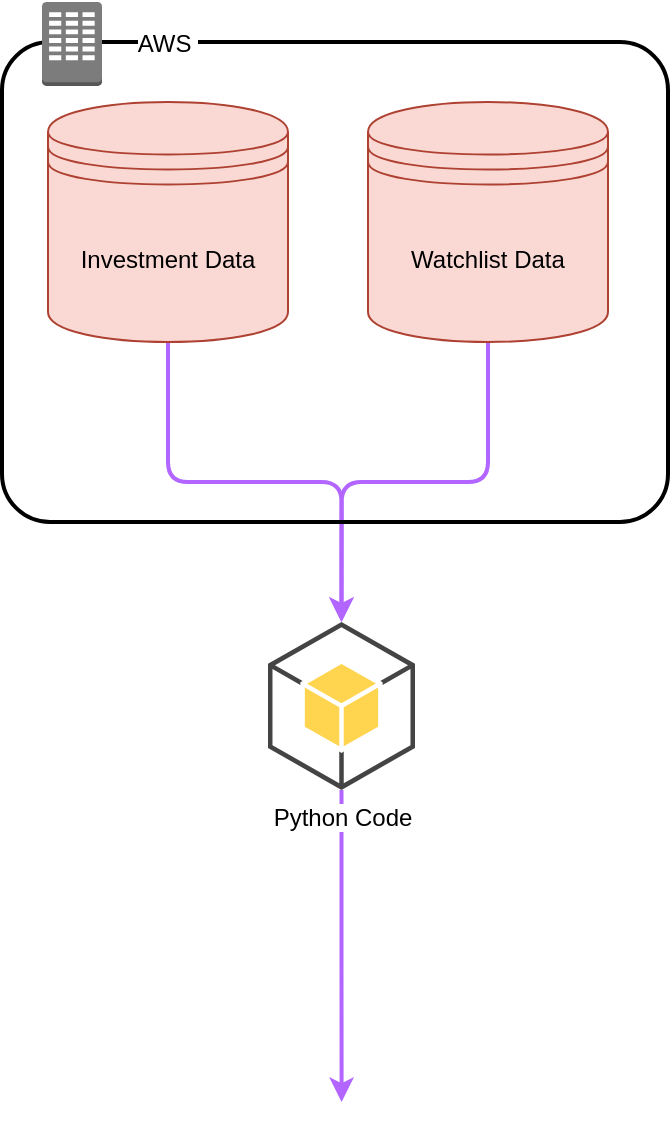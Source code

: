 <mxfile>
    <diagram id="0MWgFGEPStURBBvmnTE2" name="Page-1">
        <mxGraphModel dx="786" dy="787" grid="1" gridSize="10" guides="1" tooltips="1" connect="1" arrows="1" fold="1" page="1" pageScale="1" pageWidth="850" pageHeight="1100" math="0" shadow="0">
            <root>
                <mxCell id="0"/>
                <mxCell id="1" parent="0"/>
                <mxCell id="8" style="edgeStyle=orthogonalEdgeStyle;html=1;entryX=0.5;entryY=0;entryDx=0;entryDy=0;entryPerimeter=0;fontColor=#000000;strokeWidth=2;strokeColor=#B266FF;" edge="1" parent="1" source="2" target="6">
                    <mxGeometry relative="1" as="geometry"/>
                </mxCell>
                <mxCell id="2" value="&lt;font color=&quot;#000000&quot;&gt;Investment Data&lt;/font&gt;" style="shape=datastore;whiteSpace=wrap;html=1;fillColor=#fad9d5;strokeColor=#ae4132;" vertex="1" parent="1">
                    <mxGeometry x="40" y="160" width="120" height="120" as="geometry"/>
                </mxCell>
                <mxCell id="9" style="edgeStyle=orthogonalEdgeStyle;html=1;entryX=0.5;entryY=0;entryDx=0;entryDy=0;entryPerimeter=0;fontColor=#000000;strokeWidth=2;strokeColor=#B266FF;" edge="1" parent="1" source="3" target="6">
                    <mxGeometry relative="1" as="geometry"/>
                </mxCell>
                <mxCell id="3" value="&lt;font color=&quot;#000000&quot;&gt;Watchlist Data&lt;/font&gt;" style="shape=datastore;whiteSpace=wrap;html=1;fillColor=#fad9d5;strokeColor=#ae4132;" vertex="1" parent="1">
                    <mxGeometry x="200" y="160" width="120" height="120" as="geometry"/>
                </mxCell>
                <mxCell id="10" style="edgeStyle=orthogonalEdgeStyle;html=1;strokeColor=#B266FF;strokeWidth=2;fontColor=#000000;" edge="1" parent="1" source="6">
                    <mxGeometry relative="1" as="geometry">
                        <mxPoint x="186.8" y="660" as="targetPoint"/>
                    </mxGeometry>
                </mxCell>
                <mxCell id="6" value="&lt;span style=&quot;background-color: rgb(255, 255, 255);&quot;&gt;Python Code&lt;/span&gt;" style="outlineConnect=0;dashed=0;verticalLabelPosition=bottom;verticalAlign=top;align=center;html=1;shape=mxgraph.aws3.android;fillColor=#FFD44F;gradientColor=none;fontColor=#000000;" vertex="1" parent="1">
                    <mxGeometry x="150" y="420" width="73.5" height="84" as="geometry"/>
                </mxCell>
                <mxCell id="11" value="" style="rounded=1;arcSize=10;dashed=0;fillColor=none;gradientColor=none;strokeWidth=2;labelBackgroundColor=#FFFFFF;fontColor=#000000;" vertex="1" parent="1">
                    <mxGeometry x="17" y="130" width="333" height="240" as="geometry"/>
                </mxCell>
                <mxCell id="12" value="" style="dashed=0;html=1;shape=mxgraph.aws3.corporate_data_center;fillColor=#7D7C7C;gradientColor=none;dashed=0;labelBackgroundColor=#FFFFFF;fontColor=#000000;" vertex="1" parent="1">
                    <mxGeometry x="37" y="110" width="30" height="42" as="geometry"/>
                </mxCell>
                <mxCell id="13" value="AWS&amp;nbsp;" style="text;html=1;strokeColor=none;fillColor=none;align=center;verticalAlign=middle;whiteSpace=wrap;rounded=0;labelBackgroundColor=#FFFFFF;fontColor=#000000;" vertex="1" parent="1">
                    <mxGeometry x="70" y="116" width="60" height="30" as="geometry"/>
                </mxCell>
            </root>
        </mxGraphModel>
    </diagram>
</mxfile>
